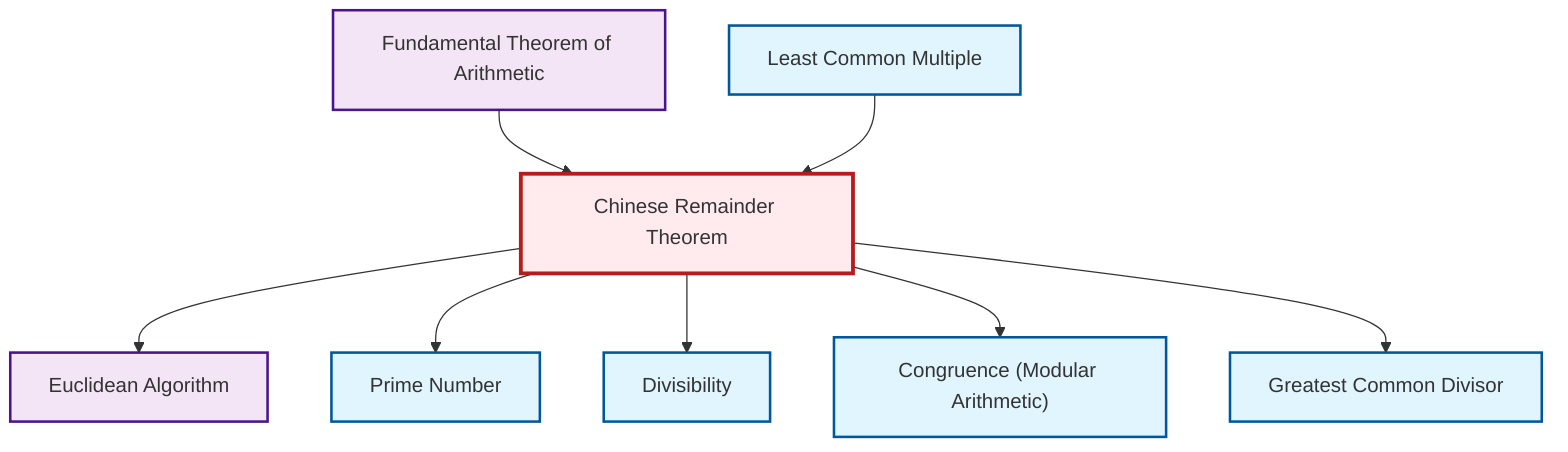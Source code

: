 graph TD
    classDef definition fill:#e1f5fe,stroke:#01579b,stroke-width:2px
    classDef theorem fill:#f3e5f5,stroke:#4a148c,stroke-width:2px
    classDef axiom fill:#fff3e0,stroke:#e65100,stroke-width:2px
    classDef example fill:#e8f5e9,stroke:#1b5e20,stroke-width:2px
    classDef current fill:#ffebee,stroke:#b71c1c,stroke-width:3px
    def-congruence["Congruence (Modular Arithmetic)"]:::definition
    def-lcm["Least Common Multiple"]:::definition
    thm-fundamental-arithmetic["Fundamental Theorem of Arithmetic"]:::theorem
    thm-chinese-remainder["Chinese Remainder Theorem"]:::theorem
    def-gcd["Greatest Common Divisor"]:::definition
    def-divisibility["Divisibility"]:::definition
    def-prime["Prime Number"]:::definition
    thm-euclidean-algorithm["Euclidean Algorithm"]:::theorem
    thm-chinese-remainder --> thm-euclidean-algorithm
    thm-chinese-remainder --> def-prime
    thm-fundamental-arithmetic --> thm-chinese-remainder
    thm-chinese-remainder --> def-divisibility
    def-lcm --> thm-chinese-remainder
    thm-chinese-remainder --> def-congruence
    thm-chinese-remainder --> def-gcd
    class thm-chinese-remainder current